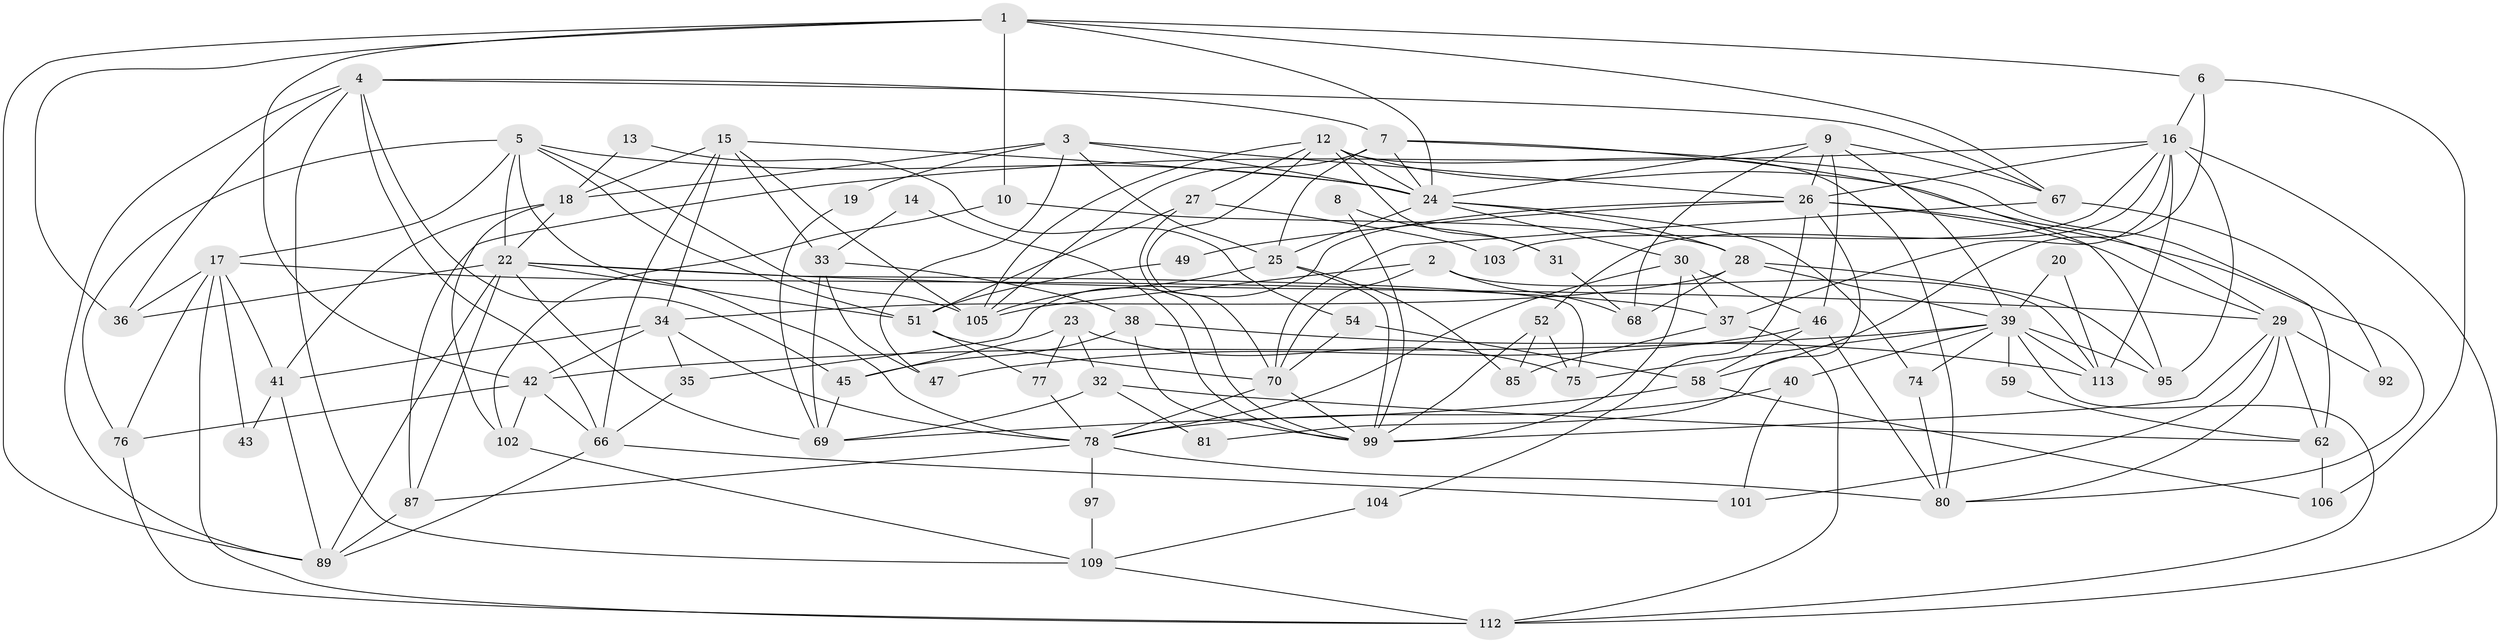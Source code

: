 // Generated by graph-tools (version 1.1) at 2025/52/02/27/25 19:52:03]
// undirected, 79 vertices, 191 edges
graph export_dot {
graph [start="1"]
  node [color=gray90,style=filled];
  1 [super="+50"];
  2;
  3 [super="+63"];
  4 [super="+21"];
  5 [super="+65"];
  6 [super="+98"];
  7 [super="+11"];
  8;
  9 [super="+86"];
  10;
  12 [super="+110"];
  13;
  14;
  15 [super="+48"];
  16 [super="+53"];
  17 [super="+61"];
  18 [super="+79"];
  19;
  20;
  22 [super="+88"];
  23 [super="+73"];
  24 [super="+71"];
  25 [super="+57"];
  26 [super="+72"];
  27;
  28 [super="+83"];
  29 [super="+64"];
  30;
  31;
  32;
  33;
  34 [super="+93"];
  35;
  36 [super="+108"];
  37 [super="+111"];
  38;
  39 [super="+91"];
  40;
  41 [super="+55"];
  42 [super="+44"];
  43;
  45;
  46 [super="+56"];
  47 [super="+60"];
  49;
  51;
  52 [super="+94"];
  54;
  58;
  59;
  62;
  66;
  67;
  68;
  69 [super="+96"];
  70 [super="+107"];
  74;
  75 [super="+84"];
  76 [super="+90"];
  77;
  78 [super="+82"];
  80;
  81;
  85;
  87;
  89;
  92;
  95;
  97;
  99 [super="+100"];
  101;
  102;
  103;
  104;
  105;
  106;
  109;
  112;
  113;
  1 -- 67;
  1 -- 10;
  1 -- 6;
  1 -- 24;
  1 -- 89;
  1 -- 42;
  1 -- 36;
  2 -- 105;
  2 -- 68;
  2 -- 113;
  2 -- 70;
  3 -- 25;
  3 -- 18;
  3 -- 19;
  3 -- 24;
  3 -- 26;
  3 -- 47;
  4 -- 89;
  4 -- 7;
  4 -- 45;
  4 -- 67;
  4 -- 109;
  4 -- 66;
  4 -- 36;
  5 -- 51;
  5 -- 78;
  5 -- 105;
  5 -- 17;
  5 -- 22;
  5 -- 24;
  5 -- 76;
  6 -- 58;
  6 -- 106;
  6 -- 16;
  7 -- 95;
  7 -- 105;
  7 -- 62;
  7 -- 24;
  7 -- 25;
  8 -- 31;
  8 -- 99;
  9 -- 67;
  9 -- 68;
  9 -- 39;
  9 -- 26;
  9 -- 46;
  9 -- 24;
  10 -- 102;
  10 -- 28;
  12 -- 24;
  12 -- 31;
  12 -- 80;
  12 -- 27;
  12 -- 105;
  12 -- 29;
  12 -- 70;
  13 -- 54;
  13 -- 18;
  14 -- 33;
  14 -- 99;
  15 -- 18;
  15 -- 66;
  15 -- 33;
  15 -- 34;
  15 -- 24;
  15 -- 105;
  16 -- 113;
  16 -- 112;
  16 -- 26;
  16 -- 103;
  16 -- 87;
  16 -- 95;
  16 -- 37;
  16 -- 52;
  17 -- 112;
  17 -- 41;
  17 -- 43;
  17 -- 76;
  17 -- 37;
  17 -- 36;
  18 -- 41;
  18 -- 102;
  18 -- 22;
  19 -- 69;
  20 -- 113;
  20 -- 39;
  22 -- 29;
  22 -- 36;
  22 -- 89;
  22 -- 51;
  22 -- 69;
  22 -- 87;
  22 -- 75;
  23 -- 32;
  23 -- 77;
  23 -- 45;
  23 -- 75;
  24 -- 74;
  24 -- 25;
  24 -- 28;
  24 -- 30;
  25 -- 105;
  25 -- 99;
  25 -- 85;
  26 -- 35;
  26 -- 81;
  26 -- 104;
  26 -- 80;
  26 -- 49;
  26 -- 29;
  27 -- 51;
  27 -- 103;
  27 -- 99;
  28 -- 68;
  28 -- 95;
  28 -- 39;
  28 -- 34;
  29 -- 80;
  29 -- 92;
  29 -- 99;
  29 -- 101;
  29 -- 62;
  30 -- 99;
  30 -- 46;
  30 -- 78;
  30 -- 37;
  31 -- 68;
  32 -- 62;
  32 -- 81;
  32 -- 69;
  33 -- 38;
  33 -- 47;
  33 -- 69;
  34 -- 42 [weight=2];
  34 -- 35;
  34 -- 78;
  34 -- 41;
  35 -- 66;
  37 -- 85;
  37 -- 112;
  38 -- 113;
  38 -- 45;
  38 -- 99;
  39 -- 112;
  39 -- 95;
  39 -- 42;
  39 -- 75;
  39 -- 113;
  39 -- 40;
  39 -- 74;
  39 -- 59;
  40 -- 78;
  40 -- 101;
  41 -- 89;
  41 -- 43;
  42 -- 76;
  42 -- 66;
  42 -- 102;
  45 -- 69;
  46 -- 80;
  46 -- 47;
  46 -- 58;
  49 -- 51;
  51 -- 70;
  51 -- 77;
  52 -- 75;
  52 -- 99;
  52 -- 85;
  54 -- 58;
  54 -- 70;
  58 -- 69;
  58 -- 106;
  59 -- 62;
  62 -- 106;
  66 -- 89;
  66 -- 101;
  67 -- 70;
  67 -- 92;
  70 -- 99;
  70 -- 78;
  74 -- 80;
  76 -- 112;
  77 -- 78;
  78 -- 80;
  78 -- 97;
  78 -- 87;
  87 -- 89;
  97 -- 109;
  102 -- 109;
  104 -- 109;
  109 -- 112;
}
